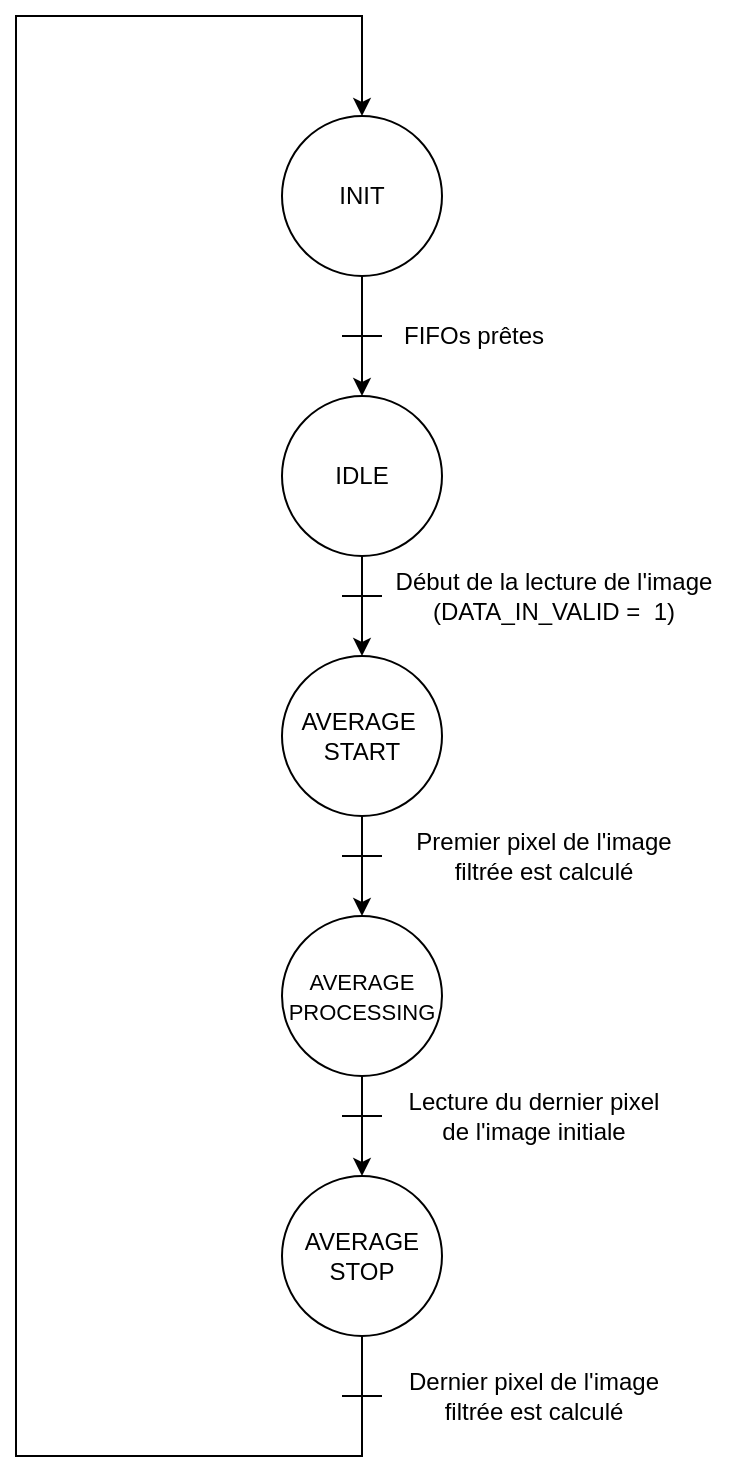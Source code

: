 <mxfile version="24.8.4">
  <diagram name="Page-1" id="cAq9K8D-SSRc82h--sjC">
    <mxGraphModel dx="1620" dy="786" grid="1" gridSize="10" guides="1" tooltips="1" connect="1" arrows="1" fold="1" page="1" pageScale="1" pageWidth="827" pageHeight="1169" math="0" shadow="0">
      <root>
        <mxCell id="0" />
        <mxCell id="1" parent="0" />
        <mxCell id="QJpqInsckpjDwegMEHxY-7" style="edgeStyle=orthogonalEdgeStyle;rounded=0;orthogonalLoop=1;jettySize=auto;html=1;entryX=0.5;entryY=0;entryDx=0;entryDy=0;" edge="1" parent="1" source="QJpqInsckpjDwegMEHxY-1" target="QJpqInsckpjDwegMEHxY-2">
          <mxGeometry relative="1" as="geometry" />
        </mxCell>
        <mxCell id="QJpqInsckpjDwegMEHxY-1" value="INIT" style="ellipse;whiteSpace=wrap;html=1;aspect=fixed;" vertex="1" parent="1">
          <mxGeometry x="334" y="120" width="80" height="80" as="geometry" />
        </mxCell>
        <mxCell id="QJpqInsckpjDwegMEHxY-8" style="edgeStyle=orthogonalEdgeStyle;rounded=0;orthogonalLoop=1;jettySize=auto;html=1;entryX=0.5;entryY=0;entryDx=0;entryDy=0;" edge="1" parent="1" source="QJpqInsckpjDwegMEHxY-2" target="QJpqInsckpjDwegMEHxY-3">
          <mxGeometry relative="1" as="geometry" />
        </mxCell>
        <mxCell id="QJpqInsckpjDwegMEHxY-2" value="IDLE" style="ellipse;whiteSpace=wrap;html=1;aspect=fixed;" vertex="1" parent="1">
          <mxGeometry x="334" y="260" width="80" height="80" as="geometry" />
        </mxCell>
        <mxCell id="QJpqInsckpjDwegMEHxY-9" style="edgeStyle=orthogonalEdgeStyle;rounded=0;orthogonalLoop=1;jettySize=auto;html=1;entryX=0.5;entryY=0;entryDx=0;entryDy=0;" edge="1" parent="1" source="QJpqInsckpjDwegMEHxY-3" target="QJpqInsckpjDwegMEHxY-4">
          <mxGeometry relative="1" as="geometry" />
        </mxCell>
        <mxCell id="QJpqInsckpjDwegMEHxY-3" value="AVERAGE&amp;nbsp;&lt;div&gt;START&lt;/div&gt;" style="ellipse;whiteSpace=wrap;html=1;aspect=fixed;" vertex="1" parent="1">
          <mxGeometry x="334" y="390" width="80" height="80" as="geometry" />
        </mxCell>
        <mxCell id="QJpqInsckpjDwegMEHxY-6" style="edgeStyle=orthogonalEdgeStyle;rounded=0;orthogonalLoop=1;jettySize=auto;html=1;entryX=0.5;entryY=0;entryDx=0;entryDy=0;" edge="1" parent="1" source="QJpqInsckpjDwegMEHxY-4" target="QJpqInsckpjDwegMEHxY-5">
          <mxGeometry relative="1" as="geometry" />
        </mxCell>
        <mxCell id="QJpqInsckpjDwegMEHxY-4" value="&lt;font style=&quot;font-size: 11px;&quot;&gt;AVERAGE&lt;/font&gt;&lt;div&gt;&lt;font style=&quot;font-size: 11px;&quot;&gt;PROCESSING&lt;/font&gt;&lt;/div&gt;" style="ellipse;whiteSpace=wrap;html=1;aspect=fixed;" vertex="1" parent="1">
          <mxGeometry x="334" y="520" width="80" height="80" as="geometry" />
        </mxCell>
        <mxCell id="QJpqInsckpjDwegMEHxY-10" style="edgeStyle=orthogonalEdgeStyle;rounded=0;orthogonalLoop=1;jettySize=auto;html=1;entryX=0.5;entryY=0;entryDx=0;entryDy=0;exitX=0.5;exitY=1;exitDx=0;exitDy=0;" edge="1" parent="1" source="QJpqInsckpjDwegMEHxY-5" target="QJpqInsckpjDwegMEHxY-1">
          <mxGeometry relative="1" as="geometry">
            <mxPoint x="374" y="70" as="targetPoint" />
            <Array as="points">
              <mxPoint x="374" y="790" />
              <mxPoint x="201" y="790" />
              <mxPoint x="201" y="70" />
              <mxPoint x="374" y="70" />
            </Array>
          </mxGeometry>
        </mxCell>
        <mxCell id="QJpqInsckpjDwegMEHxY-5" value="AVERAGE&lt;div&gt;STOP&lt;/div&gt;" style="ellipse;whiteSpace=wrap;html=1;aspect=fixed;" vertex="1" parent="1">
          <mxGeometry x="334" y="650" width="80" height="80" as="geometry" />
        </mxCell>
        <mxCell id="QJpqInsckpjDwegMEHxY-11" value="" style="endArrow=none;html=1;rounded=0;" edge="1" parent="1">
          <mxGeometry width="50" height="50" relative="1" as="geometry">
            <mxPoint x="364" y="230" as="sourcePoint" />
            <mxPoint x="384" y="230" as="targetPoint" />
            <Array as="points">
              <mxPoint x="374" y="230" />
            </Array>
          </mxGeometry>
        </mxCell>
        <mxCell id="QJpqInsckpjDwegMEHxY-12" value="" style="endArrow=none;html=1;rounded=0;" edge="1" parent="1">
          <mxGeometry width="50" height="50" relative="1" as="geometry">
            <mxPoint x="364" y="360" as="sourcePoint" />
            <mxPoint x="384" y="360" as="targetPoint" />
            <Array as="points">
              <mxPoint x="374" y="360" />
            </Array>
          </mxGeometry>
        </mxCell>
        <mxCell id="QJpqInsckpjDwegMEHxY-13" value="" style="endArrow=none;html=1;rounded=0;" edge="1" parent="1">
          <mxGeometry width="50" height="50" relative="1" as="geometry">
            <mxPoint x="364" y="490" as="sourcePoint" />
            <mxPoint x="384" y="490" as="targetPoint" />
            <Array as="points">
              <mxPoint x="374" y="490" />
            </Array>
          </mxGeometry>
        </mxCell>
        <mxCell id="QJpqInsckpjDwegMEHxY-14" value="" style="endArrow=none;html=1;rounded=0;" edge="1" parent="1">
          <mxGeometry width="50" height="50" relative="1" as="geometry">
            <mxPoint x="364" y="620" as="sourcePoint" />
            <mxPoint x="384" y="620" as="targetPoint" />
            <Array as="points">
              <mxPoint x="374" y="620" />
            </Array>
          </mxGeometry>
        </mxCell>
        <mxCell id="QJpqInsckpjDwegMEHxY-15" value="" style="endArrow=none;html=1;rounded=0;" edge="1" parent="1">
          <mxGeometry width="50" height="50" relative="1" as="geometry">
            <mxPoint x="364" y="760" as="sourcePoint" />
            <mxPoint x="384" y="760" as="targetPoint" />
            <Array as="points">
              <mxPoint x="374" y="760" />
            </Array>
          </mxGeometry>
        </mxCell>
        <mxCell id="QJpqInsckpjDwegMEHxY-17" value="FIFOs prêtes" style="text;html=1;align=center;verticalAlign=middle;whiteSpace=wrap;rounded=0;" vertex="1" parent="1">
          <mxGeometry x="380" y="220" width="100" height="20" as="geometry" />
        </mxCell>
        <mxCell id="QJpqInsckpjDwegMEHxY-18" value="Début de la lecture de l&#39;image (DATA_IN_VALID =&amp;nbsp; 1)" style="text;html=1;align=center;verticalAlign=middle;whiteSpace=wrap;rounded=0;" vertex="1" parent="1">
          <mxGeometry x="380" y="350" width="180" height="20" as="geometry" />
        </mxCell>
        <mxCell id="QJpqInsckpjDwegMEHxY-19" value="Premier pixel de l&#39;image filtrée est calculé" style="text;html=1;align=center;verticalAlign=middle;whiteSpace=wrap;rounded=0;" vertex="1" parent="1">
          <mxGeometry x="390" y="480" width="150" height="20" as="geometry" />
        </mxCell>
        <mxCell id="QJpqInsckpjDwegMEHxY-20" value="Lecture du dernier pixel de l&#39;image initiale" style="text;html=1;align=center;verticalAlign=middle;whiteSpace=wrap;rounded=0;" vertex="1" parent="1">
          <mxGeometry x="390" y="610" width="140" height="20" as="geometry" />
        </mxCell>
        <mxCell id="QJpqInsckpjDwegMEHxY-21" value="Dernier pixel de l&#39;image filtrée est calculé" style="text;html=1;align=center;verticalAlign=middle;whiteSpace=wrap;rounded=0;" vertex="1" parent="1">
          <mxGeometry x="390" y="750" width="140" height="20" as="geometry" />
        </mxCell>
      </root>
    </mxGraphModel>
  </diagram>
</mxfile>
